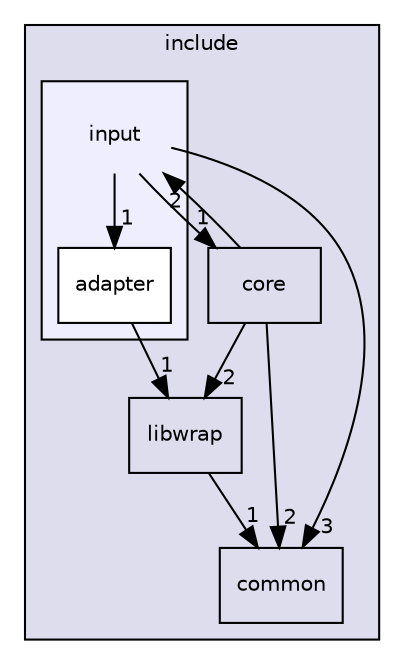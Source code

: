 digraph "include/input" {
  compound=true
  node [ fontsize="10", fontname="Helvetica"];
  edge [ labelfontsize="10", labelfontname="Helvetica"];
  subgraph clusterdir_d44c64559bbebec7f509842c48db8b23 {
    graph [ bgcolor="#ddddee", pencolor="black", label="include" fontname="Helvetica", fontsize="10", URL="dir_d44c64559bbebec7f509842c48db8b23.html"]
  dir_0966d06610f72609fd9aa4979c2b5a92 [shape=box label="common" URL="dir_0966d06610f72609fd9aa4979c2b5a92.html"];
  dir_3d69f64eaf81436fe2b22361382717e5 [shape=box label="core" URL="dir_3d69f64eaf81436fe2b22361382717e5.html"];
  dir_949441c2fc90a8df3bc710cd47f5b420 [shape=box label="libwrap" URL="dir_949441c2fc90a8df3bc710cd47f5b420.html"];
  subgraph clusterdir_9f5c276ab9fb4f37ad248a8f0e5ee4a1 {
    graph [ bgcolor="#eeeeff", pencolor="black", label="" URL="dir_9f5c276ab9fb4f37ad248a8f0e5ee4a1.html"];
    dir_9f5c276ab9fb4f37ad248a8f0e5ee4a1 [shape=plaintext label="input"];
  dir_8dc9914b53622c7934a9218837d37e53 [shape=box label="adapter" fillcolor="white" style="filled" URL="dir_8dc9914b53622c7934a9218837d37e53.html"];
  }
  }
  dir_9f5c276ab9fb4f37ad248a8f0e5ee4a1->dir_0966d06610f72609fd9aa4979c2b5a92 [headlabel="3", labeldistance=1.5 headhref="dir_000004_000001.html"];
  dir_9f5c276ab9fb4f37ad248a8f0e5ee4a1->dir_3d69f64eaf81436fe2b22361382717e5 [headlabel="1", labeldistance=1.5 headhref="dir_000004_000002.html"];
  dir_9f5c276ab9fb4f37ad248a8f0e5ee4a1->dir_8dc9914b53622c7934a9218837d37e53 [headlabel="1", labeldistance=1.5 headhref="dir_000004_000005.html"];
  dir_8dc9914b53622c7934a9218837d37e53->dir_949441c2fc90a8df3bc710cd47f5b420 [headlabel="1", labeldistance=1.5 headhref="dir_000005_000007.html"];
  dir_3d69f64eaf81436fe2b22361382717e5->dir_0966d06610f72609fd9aa4979c2b5a92 [headlabel="2", labeldistance=1.5 headhref="dir_000002_000001.html"];
  dir_3d69f64eaf81436fe2b22361382717e5->dir_949441c2fc90a8df3bc710cd47f5b420 [headlabel="2", labeldistance=1.5 headhref="dir_000002_000007.html"];
  dir_3d69f64eaf81436fe2b22361382717e5->dir_9f5c276ab9fb4f37ad248a8f0e5ee4a1 [headlabel="2", labeldistance=1.5 headhref="dir_000002_000004.html"];
  dir_949441c2fc90a8df3bc710cd47f5b420->dir_0966d06610f72609fd9aa4979c2b5a92 [headlabel="1", labeldistance=1.5 headhref="dir_000007_000001.html"];
}

